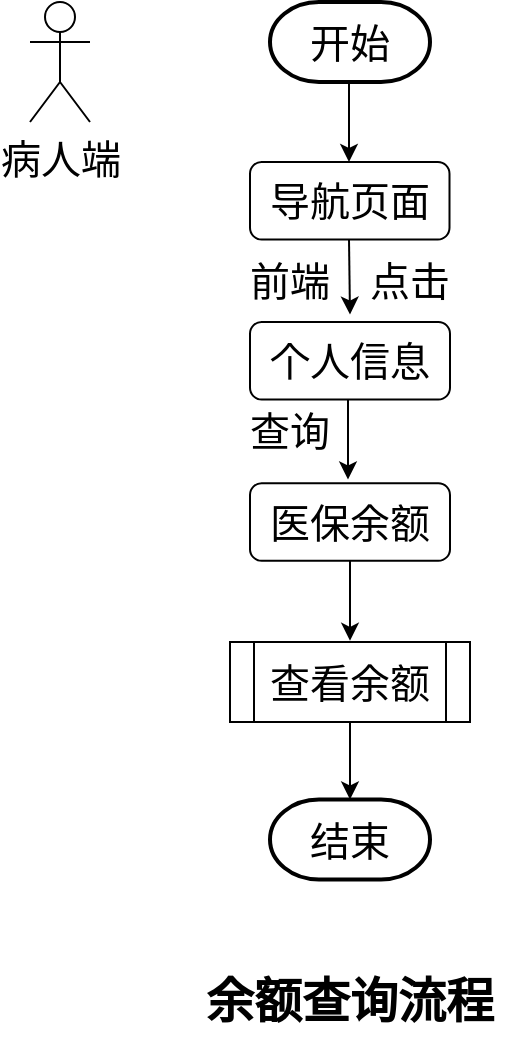 <mxfile>
    <diagram id="X5SzS_FeevJv-DkIXQUU" name="第 1 页">
        <mxGraphModel dx="930" dy="659" grid="1" gridSize="10" guides="1" tooltips="1" connect="1" arrows="1" fold="1" page="1" pageScale="1" pageWidth="827" pageHeight="1169" math="0" shadow="0">
            <root>
                <mxCell id="0"/>
                <mxCell id="1" parent="0"/>
                <mxCell id="193" value="&lt;font style=&quot;font-size: 20px;&quot;&gt;病人端&lt;/font&gt;" style="shape=umlActor;verticalLabelPosition=bottom;verticalAlign=top;html=1;outlineConnect=0;" parent="1" vertex="1">
                    <mxGeometry x="40" y="40" width="30" height="60" as="geometry"/>
                </mxCell>
                <mxCell id="194" value="开始" style="strokeWidth=2;html=1;shape=mxgraph.flowchart.terminator;whiteSpace=wrap;fontSize=20;" parent="1" vertex="1">
                    <mxGeometry x="160" y="40" width="80" height="40" as="geometry"/>
                </mxCell>
                <mxCell id="195" value="" style="endArrow=classic;html=1;fontSize=20;exitX=0.5;exitY=1;exitDx=0;exitDy=0;exitPerimeter=0;strokeWidth=1;" parent="1" edge="1">
                    <mxGeometry width="50" height="50" relative="1" as="geometry">
                        <mxPoint x="199.5" y="80" as="sourcePoint"/>
                        <mxPoint x="199.5" y="120" as="targetPoint"/>
                    </mxGeometry>
                </mxCell>
                <mxCell id="196" value="导航页面" style="rounded=1;whiteSpace=wrap;html=1;fontSize=20;" parent="1" vertex="1">
                    <mxGeometry x="150" y="120" width="99.75" height="38.75" as="geometry"/>
                </mxCell>
                <mxCell id="197" value="" style="endArrow=classic;html=1;fontSize=20;exitX=0.5;exitY=1;exitDx=0;exitDy=0;exitPerimeter=0;strokeWidth=1;entryX=0.5;entryY=0;entryDx=0;entryDy=0;" parent="1" edge="1">
                    <mxGeometry width="50" height="50" relative="1" as="geometry">
                        <mxPoint x="199.5" y="158.75" as="sourcePoint"/>
                        <mxPoint x="200" y="196.25" as="targetPoint"/>
                    </mxGeometry>
                </mxCell>
                <mxCell id="198" value="前端" style="text;html=1;strokeColor=none;fillColor=none;align=center;verticalAlign=middle;whiteSpace=wrap;rounded=0;fontSize=20;" parent="1" vertex="1">
                    <mxGeometry x="140" y="163.75" width="60" height="30" as="geometry"/>
                </mxCell>
                <mxCell id="199" value="点击" style="text;html=1;strokeColor=none;fillColor=none;align=center;verticalAlign=middle;whiteSpace=wrap;rounded=0;fontSize=20;" parent="1" vertex="1">
                    <mxGeometry x="200" y="163.75" width="60" height="30" as="geometry"/>
                </mxCell>
                <mxCell id="200" value="个人信息" style="rounded=1;whiteSpace=wrap;html=1;fontSize=20;" parent="1" vertex="1">
                    <mxGeometry x="150" y="200" width="100" height="38.75" as="geometry"/>
                </mxCell>
                <mxCell id="201" value="" style="endArrow=classic;html=1;fontSize=20;exitX=0.5;exitY=1;exitDx=0;exitDy=0;exitPerimeter=0;strokeWidth=1;" parent="1" edge="1">
                    <mxGeometry width="50" height="50" relative="1" as="geometry">
                        <mxPoint x="199" y="238.75" as="sourcePoint"/>
                        <mxPoint x="199" y="278.75" as="targetPoint"/>
                    </mxGeometry>
                </mxCell>
                <mxCell id="202" value="医保余额" style="rounded=1;whiteSpace=wrap;html=1;fontSize=20;" parent="1" vertex="1">
                    <mxGeometry x="150" y="280.63" width="100" height="38.75" as="geometry"/>
                </mxCell>
                <mxCell id="203" value="查询" style="text;html=1;strokeColor=none;fillColor=none;align=center;verticalAlign=middle;whiteSpace=wrap;rounded=0;fontSize=20;" parent="1" vertex="1">
                    <mxGeometry x="140" y="238.75" width="60" height="30" as="geometry"/>
                </mxCell>
                <mxCell id="204" value="" style="endArrow=classic;html=1;fontSize=20;exitX=0.5;exitY=1;exitDx=0;exitDy=0;exitPerimeter=0;strokeWidth=1;" parent="1" edge="1">
                    <mxGeometry width="50" height="50" relative="1" as="geometry">
                        <mxPoint x="200" y="319.38" as="sourcePoint"/>
                        <mxPoint x="200" y="359.38" as="targetPoint"/>
                    </mxGeometry>
                </mxCell>
                <mxCell id="205" value="&lt;span style=&quot;font-size: 20px;&quot;&gt;查看余额&lt;/span&gt;" style="shape=process;whiteSpace=wrap;html=1;backgroundOutline=1;" parent="1" vertex="1">
                    <mxGeometry x="140" y="360" width="120" height="40" as="geometry"/>
                </mxCell>
                <mxCell id="206" value="" style="endArrow=classic;html=1;fontSize=20;strokeWidth=1;entryX=0.5;entryY=0;entryDx=0;entryDy=0;entryPerimeter=0;exitX=0.5;exitY=1;exitDx=0;exitDy=0;" parent="1" source="205" target="207" edge="1">
                    <mxGeometry width="50" height="50" relative="1" as="geometry">
                        <mxPoint x="300" y="430" as="sourcePoint"/>
                        <mxPoint x="270" y="430" as="targetPoint"/>
                    </mxGeometry>
                </mxCell>
                <mxCell id="207" value="结束" style="strokeWidth=2;html=1;shape=mxgraph.flowchart.terminator;whiteSpace=wrap;fontSize=20;" parent="1" vertex="1">
                    <mxGeometry x="160" y="438.75" width="80" height="40" as="geometry"/>
                </mxCell>
                <mxCell id="239" value="余额查询流程" style="text;html=1;strokeColor=none;fillColor=none;align=center;verticalAlign=middle;whiteSpace=wrap;rounded=0;fontSize=24;fontStyle=1" parent="1" vertex="1">
                    <mxGeometry x="120" y="520" width="160" height="40" as="geometry"/>
                </mxCell>
            </root>
        </mxGraphModel>
    </diagram>
</mxfile>